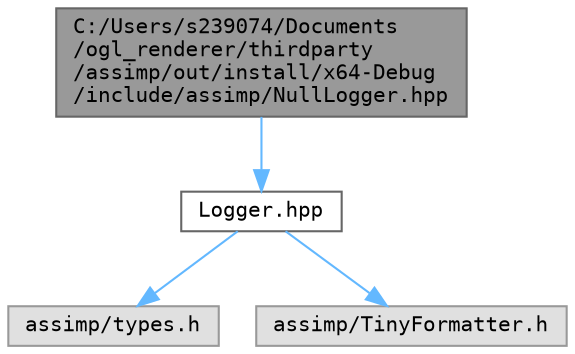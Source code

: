 digraph "C:/Users/s239074/Documents/ogl_renderer/thirdparty/assimp/out/install/x64-Debug/include/assimp/NullLogger.hpp"
{
 // LATEX_PDF_SIZE
  bgcolor="transparent";
  edge [fontname=Terminal,fontsize=10,labelfontname=Helvetica,labelfontsize=10];
  node [fontname=Terminal,fontsize=10,shape=box,height=0.2,width=0.4];
  Node1 [label="C:/Users/s239074/Documents\l/ogl_renderer/thirdparty\l/assimp/out/install/x64-Debug\l/include/assimp/NullLogger.hpp",height=0.2,width=0.4,color="gray40", fillcolor="grey60", style="filled", fontcolor="black",tooltip="Dummy logger."];
  Node1 -> Node2 [color="steelblue1",style="solid"];
  Node2 [label="Logger.hpp",height=0.2,width=0.4,color="grey40", fillcolor="white", style="filled",URL="$out_2install_2x64-_debug_2include_2assimp_2_logger_8hpp.html",tooltip="Abstract base class 'Logger', base of the logging system."];
  Node2 -> Node3 [color="steelblue1",style="solid"];
  Node3 [label="assimp/types.h",height=0.2,width=0.4,color="grey60", fillcolor="#E0E0E0", style="filled",tooltip=" "];
  Node2 -> Node4 [color="steelblue1",style="solid"];
  Node4 [label="assimp/TinyFormatter.h",height=0.2,width=0.4,color="grey60", fillcolor="#E0E0E0", style="filled",tooltip=" "];
}
